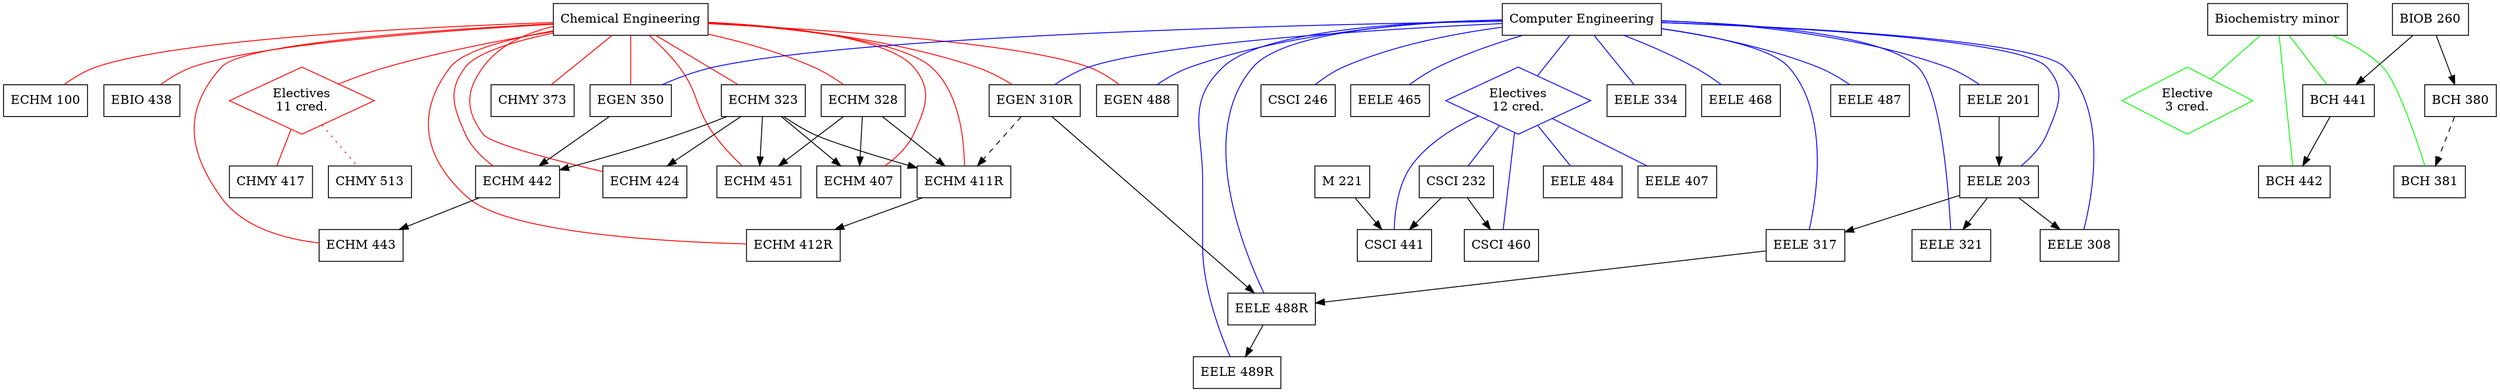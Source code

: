 digraph future {

    {node [shape=box];
    {rank=same;
        "Chemical Engineering" ->
        "Computer Engineering" ->
        "Biochemistry minor"
	[arrowhead=none,color=invis];
	}
    }

    {node [shape=box];

        "ECHM 100"
        "EGEN 350"
        "EBIO 438"
        "EGEN 310R"
        "ECHM 323"
        "ECHM 328"
        "ECHM 411R"
        "ECHM 442"
        "ECHM 407"
        "ECHM 424"
        "ECHM 412R"
        "ECHM 451"
        "CHMY 373"
        "EGEN 488"
        "ECHM 443"
        CHELECTIVES [label="Electives\n11 cred.",shape=diamond,color=red]

        "EELE 201"
        "EELE 203"
        "EELE 308"
        "EELE 317"
        "CSCI 246"
        "EELE 465"
        "EELE 321"
        "EELE 334"
        "EELE 488R"
        "EELE 468"
        "EELE 489R"
        "EELE 487"
        COELECTIVES [label="Electives\n12 cred.",shape=diamond,color=blue]

        "BIOB 260"
        "BCH 441"
        "BCH 442"
        "BCH 380"
        "BCH 381"
        BCHELECTIVES [label="Elective\n3 cred.",shape=diamond,color=green]

        "CHMY 417"
        "CHMY 513"
        "CSCI 460"
        "CSCI 441"
        "EELE 484"
        "EELE 407"

        "CSCI 232"
	"M 221"
    }

    "Chemical Engineering" -> { "ECHM 100" "EGEN 350" "EBIO 438"
        "EGEN 310R" "ECHM 323" "ECHM 328" "ECHM 411R" "ECHM 442"
        "ECHM 407" "ECHM 424" "ECHM 412R" "ECHM 451" "CHMY 373"
        "EGEN 488" "ECHM 443" CHELECTIVES }
        [arrowhead=none,color=red];

    "Computer Engineering" -> { "EELE 201" "EGEN 350" "EELE 203"
        "EGEN 310R" "EELE 308" "EELE 317" "CSCI 246" "EELE 465"
        "EELE 321" "EELE 334" "EELE 488R" "EELE 468" "EGEN 488"
        "EELE 489R" "EELE 487" COELECTIVES }
        [arrowhead=none,color=blue];

    "Biochemistry minor" -> { "BCH 441" "BCH 442" "BCH 381"
        BCHELECTIVES }
        [arrowhead=none,color=green];

    { "ECHM 323" "ECHM 328" } -> "ECHM 411R";
    "EGEN 310R" -> "ECHM 411R" [style=dashed];
    { "ECHM 323" "EGEN 350" } -> "ECHM 442";
    { "ECHM 323" "ECHM 328"} -> "ECHM 407";
    "ECHM 323" -> "ECHM 424";
    "ECHM 411R" -> "ECHM 412R";
    { "ECHM 323" "ECHM 328" } -> "ECHM 451";
    "ECHM 442" -> "ECHM 443";

    "EELE 201" -> "EELE 203";
    "EELE 203" -> "EELE 308";
    "EELE 203" -> "EELE 317";
    "EELE 203" -> "EELE 321";
    { "EELE 317" "EGEN 310R" } -> "EELE 488R";
    "EELE 488R" -> "EELE 489R";
    COELECTIVES;

    "BIOB 260" -> "BCH 380";
    "BCH 380" -> "BCH 381" [style=dashed];
    "BIOB 260" -> "BCH 441";
    "BCH 441" -> "BCH 442";

    // Electives
    CHELECTIVES -> { "CHMY 417" }
    [arrowhead=none,color=red];
    CHELECTIVES -> { "CHMY 513" }
    [arrowhead=none,style=dotted,color=red];

    COELECTIVES -> { "EELE 484" "EELE 407" "CSCI 460" "CSCI 232" "CSCI 441" }
    [arrowhead=none,color=blue];

    "CSCI 232" -> { "CSCI 441" "CSCI 460" };
    "M 221" -> "CSCI 441";
}
